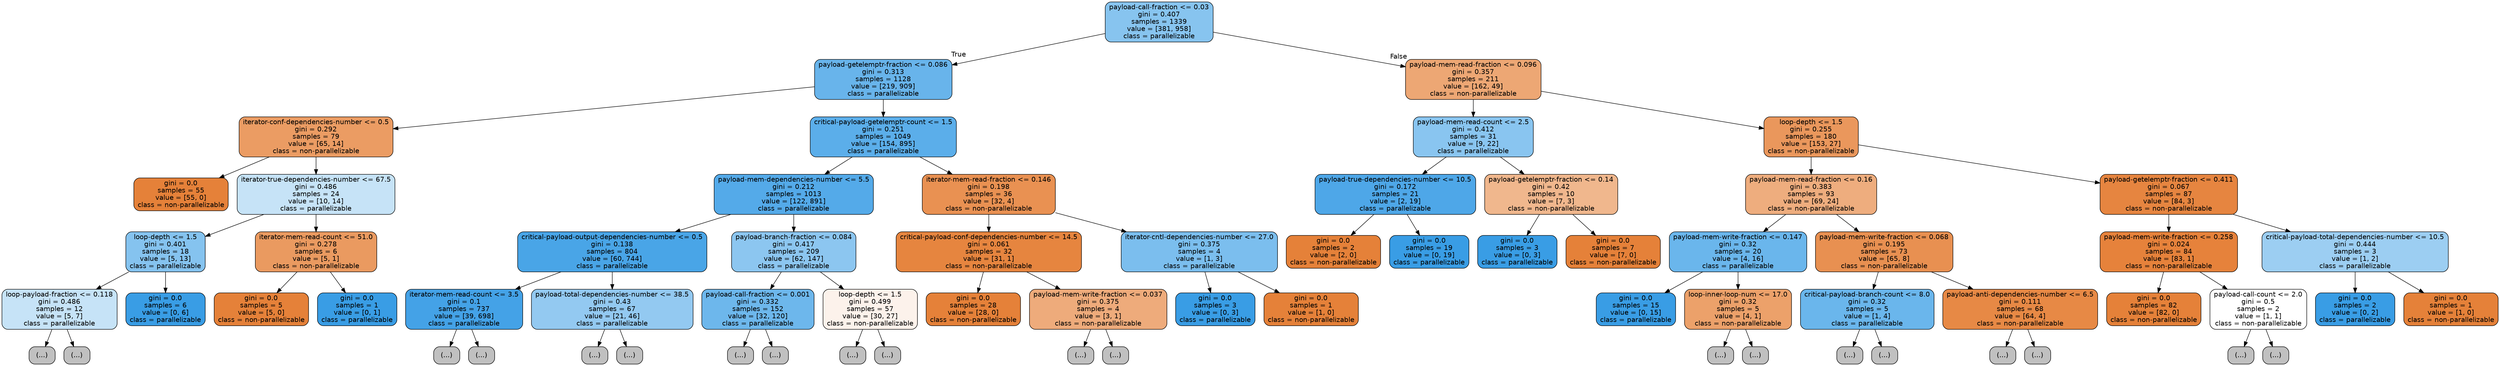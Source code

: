 digraph Tree {
node [shape=box, style="filled, rounded", color="black", fontname=helvetica] ;
edge [fontname=helvetica] ;
0 [label="payload-call-fraction <= 0.03\ngini = 0.407\nsamples = 1339\nvalue = [381, 958]\nclass = parallelizable", fillcolor="#399de59a"] ;
1 [label="payload-getelemptr-fraction <= 0.086\ngini = 0.313\nsamples = 1128\nvalue = [219, 909]\nclass = parallelizable", fillcolor="#399de5c2"] ;
0 -> 1 [labeldistance=2.5, labelangle=45, headlabel="True"] ;
2 [label="iterator-conf-dependencies-number <= 0.5\ngini = 0.292\nsamples = 79\nvalue = [65, 14]\nclass = non-parallelizable", fillcolor="#e58139c8"] ;
1 -> 2 ;
3 [label="gini = 0.0\nsamples = 55\nvalue = [55, 0]\nclass = non-parallelizable", fillcolor="#e58139ff"] ;
2 -> 3 ;
4 [label="iterator-true-dependencies-number <= 67.5\ngini = 0.486\nsamples = 24\nvalue = [10, 14]\nclass = parallelizable", fillcolor="#399de549"] ;
2 -> 4 ;
5 [label="loop-depth <= 1.5\ngini = 0.401\nsamples = 18\nvalue = [5, 13]\nclass = parallelizable", fillcolor="#399de59d"] ;
4 -> 5 ;
6 [label="loop-payload-fraction <= 0.118\ngini = 0.486\nsamples = 12\nvalue = [5, 7]\nclass = parallelizable", fillcolor="#399de549"] ;
5 -> 6 ;
7 [label="(...)", fillcolor="#C0C0C0"] ;
6 -> 7 ;
8 [label="(...)", fillcolor="#C0C0C0"] ;
6 -> 8 ;
13 [label="gini = 0.0\nsamples = 6\nvalue = [0, 6]\nclass = parallelizable", fillcolor="#399de5ff"] ;
5 -> 13 ;
14 [label="iterator-mem-read-count <= 51.0\ngini = 0.278\nsamples = 6\nvalue = [5, 1]\nclass = non-parallelizable", fillcolor="#e58139cc"] ;
4 -> 14 ;
15 [label="gini = 0.0\nsamples = 5\nvalue = [5, 0]\nclass = non-parallelizable", fillcolor="#e58139ff"] ;
14 -> 15 ;
16 [label="gini = 0.0\nsamples = 1\nvalue = [0, 1]\nclass = parallelizable", fillcolor="#399de5ff"] ;
14 -> 16 ;
17 [label="critical-payload-getelemptr-count <= 1.5\ngini = 0.251\nsamples = 1049\nvalue = [154, 895]\nclass = parallelizable", fillcolor="#399de5d3"] ;
1 -> 17 ;
18 [label="payload-mem-dependencies-number <= 5.5\ngini = 0.212\nsamples = 1013\nvalue = [122, 891]\nclass = parallelizable", fillcolor="#399de5dc"] ;
17 -> 18 ;
19 [label="critical-payload-output-dependencies-number <= 0.5\ngini = 0.138\nsamples = 804\nvalue = [60, 744]\nclass = parallelizable", fillcolor="#399de5ea"] ;
18 -> 19 ;
20 [label="iterator-mem-read-count <= 3.5\ngini = 0.1\nsamples = 737\nvalue = [39, 698]\nclass = parallelizable", fillcolor="#399de5f1"] ;
19 -> 20 ;
21 [label="(...)", fillcolor="#C0C0C0"] ;
20 -> 21 ;
108 [label="(...)", fillcolor="#C0C0C0"] ;
20 -> 108 ;
109 [label="payload-total-dependencies-number <= 38.5\ngini = 0.43\nsamples = 67\nvalue = [21, 46]\nclass = parallelizable", fillcolor="#399de58b"] ;
19 -> 109 ;
110 [label="(...)", fillcolor="#C0C0C0"] ;
109 -> 110 ;
121 [label="(...)", fillcolor="#C0C0C0"] ;
109 -> 121 ;
136 [label="payload-branch-fraction <= 0.084\ngini = 0.417\nsamples = 209\nvalue = [62, 147]\nclass = parallelizable", fillcolor="#399de593"] ;
18 -> 136 ;
137 [label="payload-call-fraction <= 0.001\ngini = 0.332\nsamples = 152\nvalue = [32, 120]\nclass = parallelizable", fillcolor="#399de5bb"] ;
136 -> 137 ;
138 [label="(...)", fillcolor="#C0C0C0"] ;
137 -> 138 ;
171 [label="(...)", fillcolor="#C0C0C0"] ;
137 -> 171 ;
178 [label="loop-depth <= 1.5\ngini = 0.499\nsamples = 57\nvalue = [30, 27]\nclass = non-parallelizable", fillcolor="#e5813919"] ;
136 -> 178 ;
179 [label="(...)", fillcolor="#C0C0C0"] ;
178 -> 179 ;
192 [label="(...)", fillcolor="#C0C0C0"] ;
178 -> 192 ;
203 [label="iterator-mem-read-fraction <= 0.146\ngini = 0.198\nsamples = 36\nvalue = [32, 4]\nclass = non-parallelizable", fillcolor="#e58139df"] ;
17 -> 203 ;
204 [label="critical-payload-conf-dependencies-number <= 14.5\ngini = 0.061\nsamples = 32\nvalue = [31, 1]\nclass = non-parallelizable", fillcolor="#e58139f7"] ;
203 -> 204 ;
205 [label="gini = 0.0\nsamples = 28\nvalue = [28, 0]\nclass = non-parallelizable", fillcolor="#e58139ff"] ;
204 -> 205 ;
206 [label="payload-mem-write-fraction <= 0.037\ngini = 0.375\nsamples = 4\nvalue = [3, 1]\nclass = non-parallelizable", fillcolor="#e58139aa"] ;
204 -> 206 ;
207 [label="(...)", fillcolor="#C0C0C0"] ;
206 -> 207 ;
208 [label="(...)", fillcolor="#C0C0C0"] ;
206 -> 208 ;
209 [label="iterator-cntl-dependencies-number <= 27.0\ngini = 0.375\nsamples = 4\nvalue = [1, 3]\nclass = parallelizable", fillcolor="#399de5aa"] ;
203 -> 209 ;
210 [label="gini = 0.0\nsamples = 3\nvalue = [0, 3]\nclass = parallelizable", fillcolor="#399de5ff"] ;
209 -> 210 ;
211 [label="gini = 0.0\nsamples = 1\nvalue = [1, 0]\nclass = non-parallelizable", fillcolor="#e58139ff"] ;
209 -> 211 ;
212 [label="payload-mem-read-fraction <= 0.096\ngini = 0.357\nsamples = 211\nvalue = [162, 49]\nclass = non-parallelizable", fillcolor="#e58139b2"] ;
0 -> 212 [labeldistance=2.5, labelangle=-45, headlabel="False"] ;
213 [label="payload-mem-read-count <= 2.5\ngini = 0.412\nsamples = 31\nvalue = [9, 22]\nclass = parallelizable", fillcolor="#399de597"] ;
212 -> 213 ;
214 [label="payload-true-dependencies-number <= 10.5\ngini = 0.172\nsamples = 21\nvalue = [2, 19]\nclass = parallelizable", fillcolor="#399de5e4"] ;
213 -> 214 ;
215 [label="gini = 0.0\nsamples = 2\nvalue = [2, 0]\nclass = non-parallelizable", fillcolor="#e58139ff"] ;
214 -> 215 ;
216 [label="gini = 0.0\nsamples = 19\nvalue = [0, 19]\nclass = parallelizable", fillcolor="#399de5ff"] ;
214 -> 216 ;
217 [label="payload-getelemptr-fraction <= 0.14\ngini = 0.42\nsamples = 10\nvalue = [7, 3]\nclass = non-parallelizable", fillcolor="#e5813992"] ;
213 -> 217 ;
218 [label="gini = 0.0\nsamples = 3\nvalue = [0, 3]\nclass = parallelizable", fillcolor="#399de5ff"] ;
217 -> 218 ;
219 [label="gini = 0.0\nsamples = 7\nvalue = [7, 0]\nclass = non-parallelizable", fillcolor="#e58139ff"] ;
217 -> 219 ;
220 [label="loop-depth <= 1.5\ngini = 0.255\nsamples = 180\nvalue = [153, 27]\nclass = non-parallelizable", fillcolor="#e58139d2"] ;
212 -> 220 ;
221 [label="payload-mem-read-fraction <= 0.16\ngini = 0.383\nsamples = 93\nvalue = [69, 24]\nclass = non-parallelizable", fillcolor="#e58139a6"] ;
220 -> 221 ;
222 [label="payload-mem-write-fraction <= 0.147\ngini = 0.32\nsamples = 20\nvalue = [4, 16]\nclass = parallelizable", fillcolor="#399de5bf"] ;
221 -> 222 ;
223 [label="gini = 0.0\nsamples = 15\nvalue = [0, 15]\nclass = parallelizable", fillcolor="#399de5ff"] ;
222 -> 223 ;
224 [label="loop-inner-loop-num <= 17.0\ngini = 0.32\nsamples = 5\nvalue = [4, 1]\nclass = non-parallelizable", fillcolor="#e58139bf"] ;
222 -> 224 ;
225 [label="(...)", fillcolor="#C0C0C0"] ;
224 -> 225 ;
226 [label="(...)", fillcolor="#C0C0C0"] ;
224 -> 226 ;
227 [label="payload-mem-write-fraction <= 0.068\ngini = 0.195\nsamples = 73\nvalue = [65, 8]\nclass = non-parallelizable", fillcolor="#e58139e0"] ;
221 -> 227 ;
228 [label="critical-payload-branch-count <= 8.0\ngini = 0.32\nsamples = 5\nvalue = [1, 4]\nclass = parallelizable", fillcolor="#399de5bf"] ;
227 -> 228 ;
229 [label="(...)", fillcolor="#C0C0C0"] ;
228 -> 229 ;
230 [label="(...)", fillcolor="#C0C0C0"] ;
228 -> 230 ;
231 [label="payload-anti-dependencies-number <= 6.5\ngini = 0.111\nsamples = 68\nvalue = [64, 4]\nclass = non-parallelizable", fillcolor="#e58139ef"] ;
227 -> 231 ;
232 [label="(...)", fillcolor="#C0C0C0"] ;
231 -> 232 ;
245 [label="(...)", fillcolor="#C0C0C0"] ;
231 -> 245 ;
246 [label="payload-getelemptr-fraction <= 0.411\ngini = 0.067\nsamples = 87\nvalue = [84, 3]\nclass = non-parallelizable", fillcolor="#e58139f6"] ;
220 -> 246 ;
247 [label="payload-mem-write-fraction <= 0.258\ngini = 0.024\nsamples = 84\nvalue = [83, 1]\nclass = non-parallelizable", fillcolor="#e58139fc"] ;
246 -> 247 ;
248 [label="gini = 0.0\nsamples = 82\nvalue = [82, 0]\nclass = non-parallelizable", fillcolor="#e58139ff"] ;
247 -> 248 ;
249 [label="payload-call-count <= 2.0\ngini = 0.5\nsamples = 2\nvalue = [1, 1]\nclass = non-parallelizable", fillcolor="#e5813900"] ;
247 -> 249 ;
250 [label="(...)", fillcolor="#C0C0C0"] ;
249 -> 250 ;
251 [label="(...)", fillcolor="#C0C0C0"] ;
249 -> 251 ;
252 [label="critical-payload-total-dependencies-number <= 10.5\ngini = 0.444\nsamples = 3\nvalue = [1, 2]\nclass = parallelizable", fillcolor="#399de57f"] ;
246 -> 252 ;
253 [label="gini = 0.0\nsamples = 2\nvalue = [0, 2]\nclass = parallelizable", fillcolor="#399de5ff"] ;
252 -> 253 ;
254 [label="gini = 0.0\nsamples = 1\nvalue = [1, 0]\nclass = non-parallelizable", fillcolor="#e58139ff"] ;
252 -> 254 ;
}